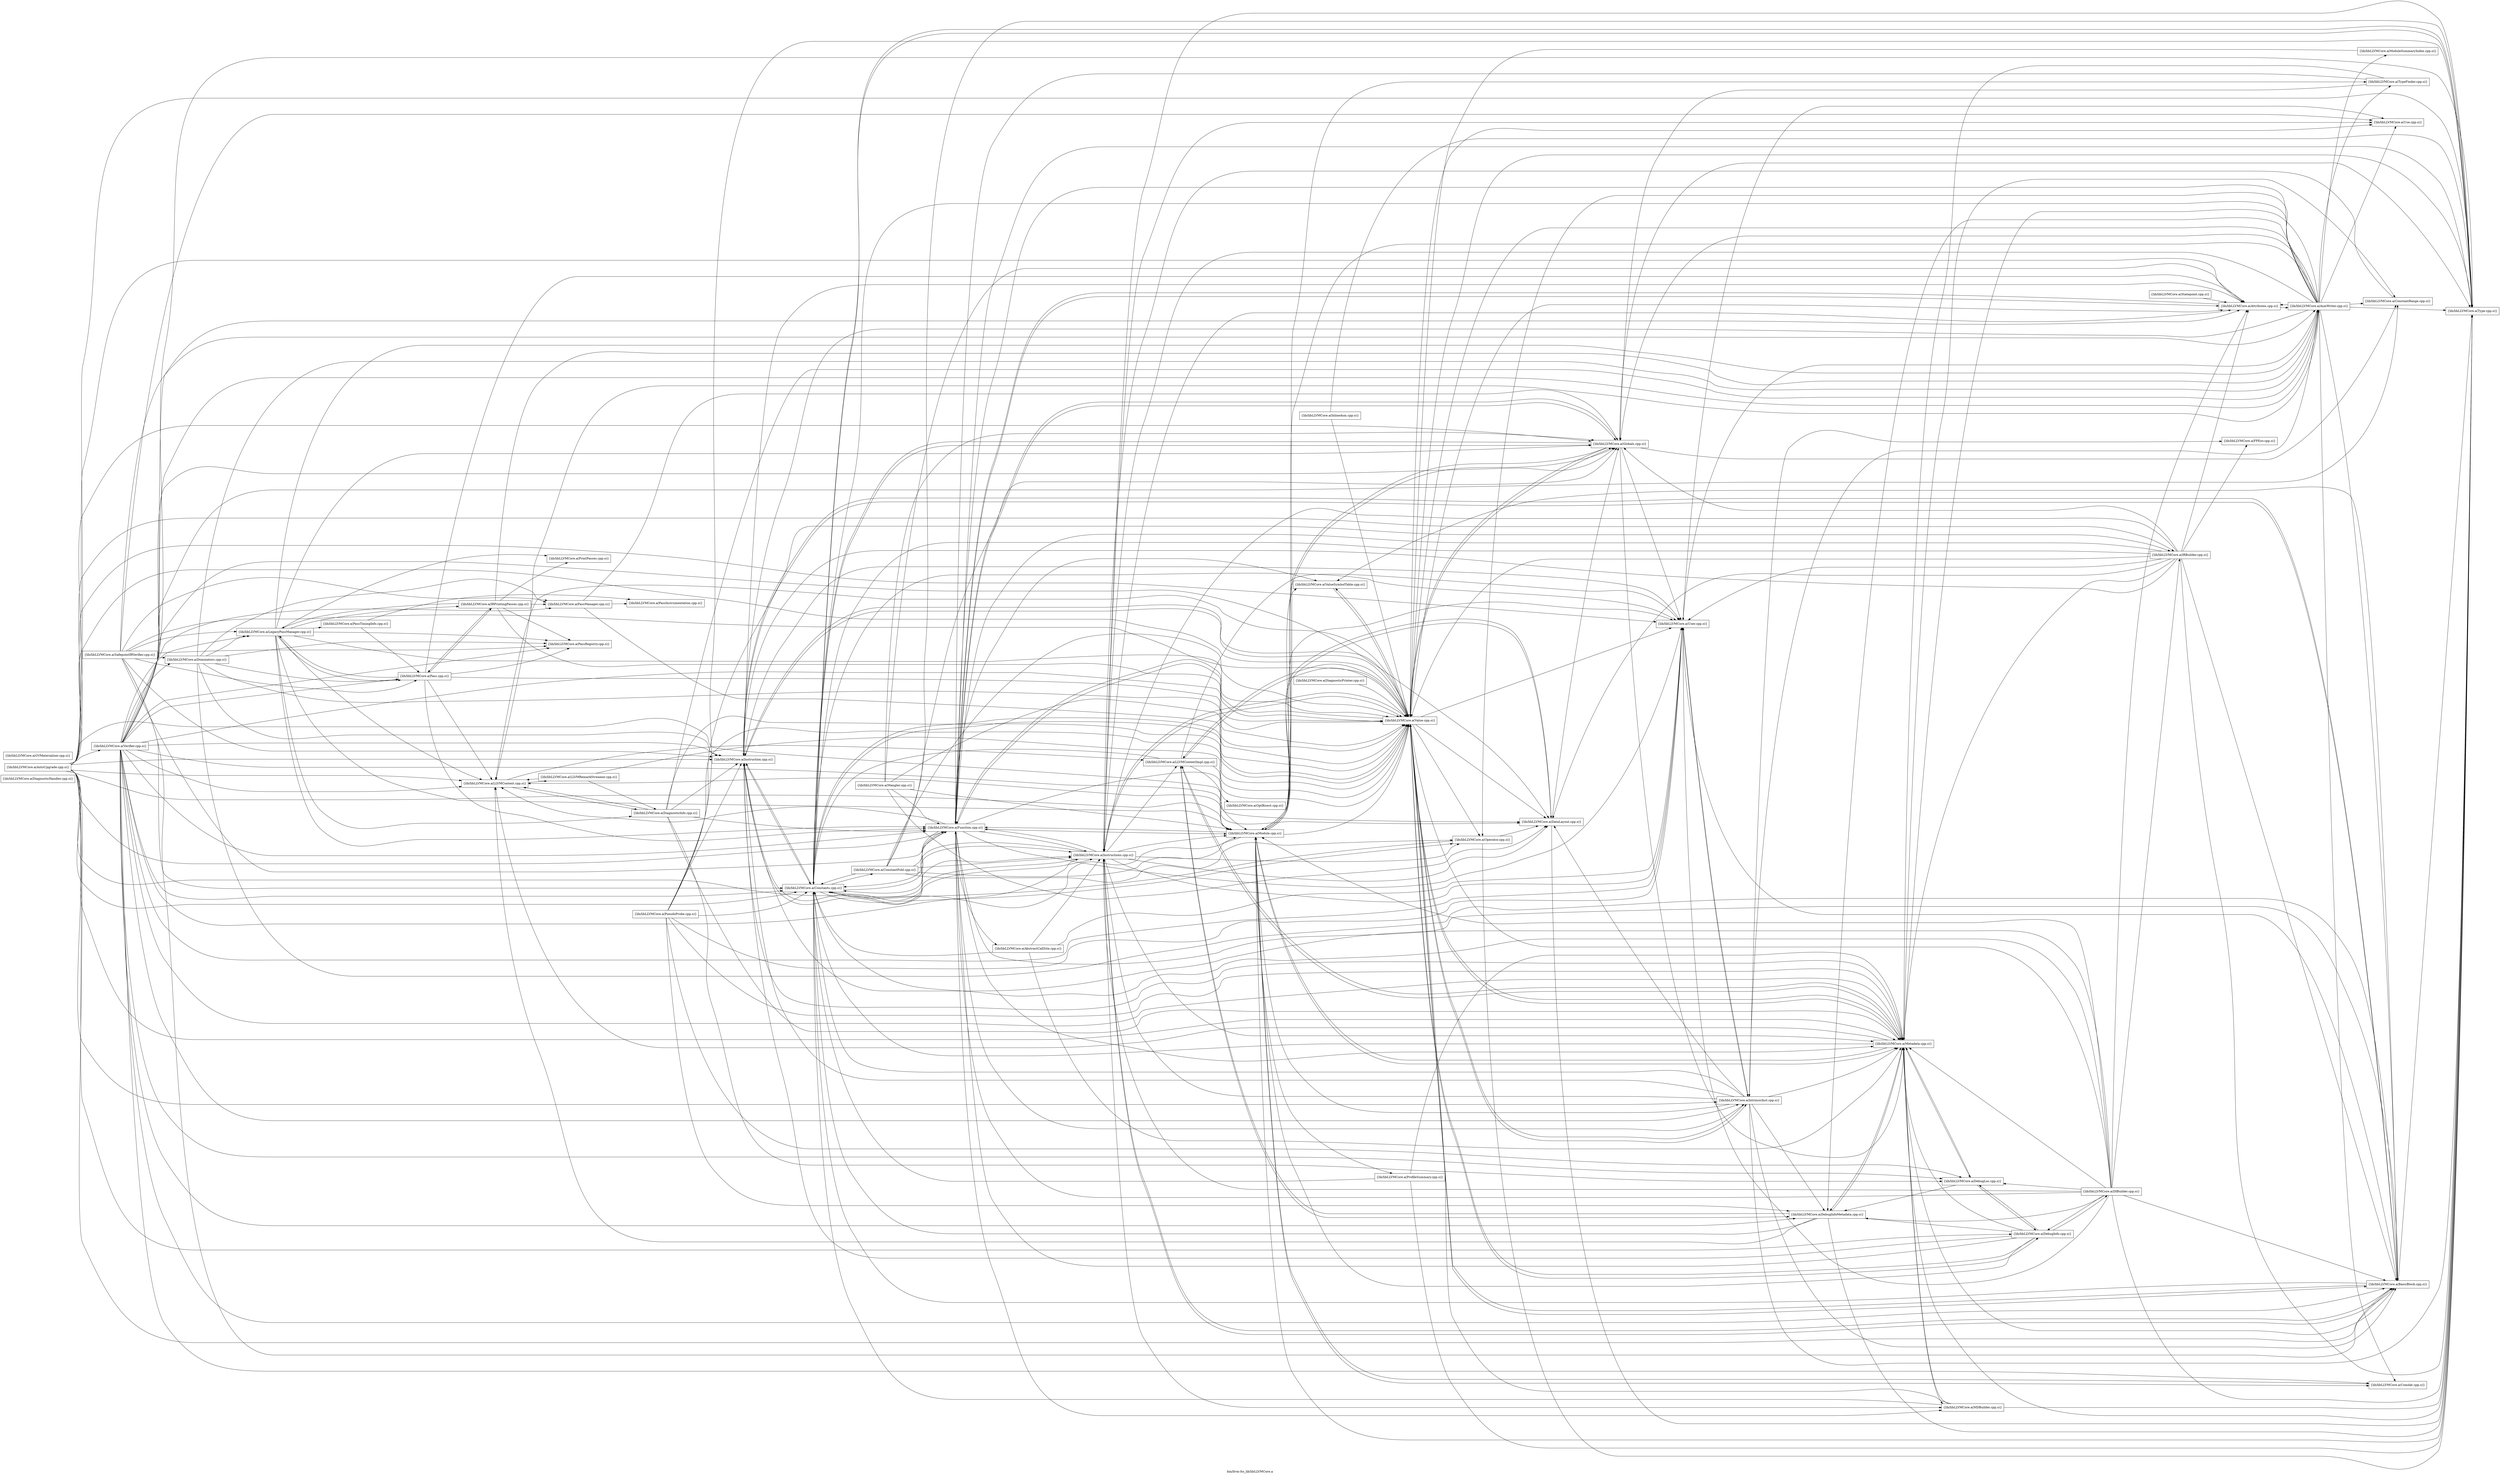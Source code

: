 digraph "bin/llvm-lto_lib/libLLVMCore.a" {
	label="bin/llvm-lto_lib/libLLVMCore.a";
	rankdir=LR;

	Node0x55d60f3eccb8 [shape=record,shape=box,group=0,label="{lib/libLLVMCore.a(DiagnosticHandler.cpp.o)}"];
	Node0x55d60f3fff98 [shape=record,shape=box,group=0,label="{lib/libLLVMCore.a(LLVMContext.cpp.o)}"];
	Node0x55d60f3fff98 -> Node0x55d60f3eff58;
	Node0x55d60f3fff98 -> Node0x55d60f3fdbf8;
	Node0x55d60f3fff98 -> Node0x55d60f3fe378;
	Node0x55d60f3fb7b8 [shape=record,shape=box,group=0,label="{lib/libLLVMCore.a(Module.cpp.o)}"];
	Node0x55d60f3fb7b8 -> Node0x55d60f3f8c98;
	Node0x55d60f3fb7b8 -> Node0x55d60f3f7ca8;
	Node0x55d60f3fb7b8 -> Node0x55d60f3ed2a8;
	Node0x55d60f3fb7b8 -> Node0x55d60f3eeb08;
	Node0x55d60f3fb7b8 -> Node0x55d60f3ff4f8;
	Node0x55d60f3fb7b8 -> Node0x55d60f3fff98;
	Node0x55d60f3fb7b8 -> Node0x55d60f3fae58;
	Node0x55d60f3fb7b8 -> Node0x55d60f407478;
	Node0x55d60f3fb7b8 -> Node0x55d60f408558;
	Node0x55d60f3fb7b8 -> Node0x55d60f408d78;
	Node0x55d60f3fb7b8 -> Node0x55d60f409368;
	Node0x55d60f3fb7b8 -> Node0x55d60f400128;
	Node0x55d60f3fb7b8 -> Node0x55d60f3ffe58;
	Node0x55d60f4000d8 [shape=record,shape=box,group=0,label="{lib/libLLVMCore.a(Verifier.cpp.o)}"];
	Node0x55d60f4000d8 -> Node0x55d60f3fa818;
	Node0x55d60f4000d8 -> Node0x55d60f3fa048;
	Node0x55d60f4000d8 -> Node0x55d60f3f90f8;
	Node0x55d60f4000d8 -> Node0x55d60f3f8c98;
	Node0x55d60f4000d8 -> Node0x55d60f3f8568;
	Node0x55d60f4000d8 -> Node0x55d60f3f7ca8;
	Node0x55d60f4000d8 -> Node0x55d60f3ed2a8;
	Node0x55d60f4000d8 -> Node0x55d60f3edbb8;
	Node0x55d60f4000d8 -> Node0x55d60f3ebf98;
	Node0x55d60f4000d8 -> Node0x55d60f3f0688;
	Node0x55d60f4000d8 -> Node0x55d60f3eeb08;
	Node0x55d60f4000d8 -> Node0x55d60f3ff4f8;
	Node0x55d60f4000d8 -> Node0x55d60f401348;
	Node0x55d60f4000d8 -> Node0x55d60f4006c8;
	Node0x55d60f4000d8 -> Node0x55d60f400df8;
	Node0x55d60f4000d8 -> Node0x55d60f3fff98;
	Node0x55d60f4000d8 -> Node0x55d60f3fe968;
	Node0x55d60f4000d8 -> Node0x55d60f3fae58;
	Node0x55d60f4000d8 -> Node0x55d60f3fb7b8;
	Node0x55d60f4000d8 -> Node0x55d60f3fd158;
	Node0x55d60f4000d8 -> Node0x55d60f405c68;
	Node0x55d60f4000d8 -> Node0x55d60f4060c8;
	Node0x55d60f4000d8 -> Node0x55d60f408558;
	Node0x55d60f4000d8 -> Node0x55d60f409368;
	Node0x55d60f4000d8 -> Node0x55d60f400128;
	Node0x55d60f3fe968 [shape=record,shape=box,group=0,label="{lib/libLLVMCore.a(LegacyPassManager.cpp.o)}"];
	Node0x55d60f3fe968 -> Node0x55d60f3fa818;
	Node0x55d60f3fe968 -> Node0x55d60f3eff58;
	Node0x55d60f3fe968 -> Node0x55d60f3eeb08;
	Node0x55d60f3fe968 -> Node0x55d60f3ff4f8;
	Node0x55d60f3fe968 -> Node0x55d60f3fdec8;
	Node0x55d60f3fe968 -> Node0x55d60f3fff98;
	Node0x55d60f3fe968 -> Node0x55d60f3fb7b8;
	Node0x55d60f3fe968 -> Node0x55d60f3fd158;
	Node0x55d60f3fe968 -> Node0x55d60f4060c8;
	Node0x55d60f3fe968 -> Node0x55d60f407248;
	Node0x55d60f3fe968 -> Node0x55d60f406d98;
	Node0x55d60f3fe968 -> Node0x55d60f400128;
	Node0x55d60f3fd158 [shape=record,shape=box,group=0,label="{lib/libLLVMCore.a(Pass.cpp.o)}"];
	Node0x55d60f3fd158 -> Node0x55d60f3fa048;
	Node0x55d60f3fd158 -> Node0x55d60f3eeb08;
	Node0x55d60f3fd158 -> Node0x55d60f3fdec8;
	Node0x55d60f3fd158 -> Node0x55d60f3fff98;
	Node0x55d60f3fd158 -> Node0x55d60f3fe968;
	Node0x55d60f3fd158 -> Node0x55d60f4060c8;
	Node0x55d60f3fd158 -> Node0x55d60f400128;
	Node0x55d60f400128 [shape=record,shape=box,group=0,label="{lib/libLLVMCore.a(Value.cpp.o)}"];
	Node0x55d60f400128 -> Node0x55d60f3fa048;
	Node0x55d60f400128 -> Node0x55d60f3f90f8;
	Node0x55d60f400128 -> Node0x55d60f3f7ca8;
	Node0x55d60f400128 -> Node0x55d60f3ed2a8;
	Node0x55d60f400128 -> Node0x55d60f3edf28;
	Node0x55d60f400128 -> Node0x55d60f3eeb08;
	Node0x55d60f400128 -> Node0x55d60f3ff4f8;
	Node0x55d60f400128 -> Node0x55d60f401348;
	Node0x55d60f400128 -> Node0x55d60f4006c8;
	Node0x55d60f400128 -> Node0x55d60f400df8;
	Node0x55d60f400128 -> Node0x55d60f3fff98;
	Node0x55d60f400128 -> Node0x55d60f3fdbf8;
	Node0x55d60f400128 -> Node0x55d60f3fae58;
	Node0x55d60f400128 -> Node0x55d60f3fc708;
	Node0x55d60f400128 -> Node0x55d60f408558;
	Node0x55d60f400128 -> Node0x55d60f408be8;
	Node0x55d60f400128 -> Node0x55d60f409368;
	Node0x55d60f400128 -> Node0x55d60f3ffe58;
	Node0x55d60f3fa048 [shape=record,shape=box,group=0,label="{lib/libLLVMCore.a(Attributes.cpp.o)}"];
	Node0x55d60f3fa048 -> Node0x55d60f3fa818;
	Node0x55d60f3fa048 -> Node0x55d60f3eeb08;
	Node0x55d60f3f7ca8 [shape=record,shape=box,group=0,label="{lib/libLLVMCore.a(Constants.cpp.o)}"];
	Node0x55d60f3f7ca8 -> Node0x55d60f3f4418;
	Node0x55d60f3f7ca8 -> Node0x55d60f3eeb08;
	Node0x55d60f3f7ca8 -> Node0x55d60f3ff4f8;
	Node0x55d60f3f7ca8 -> Node0x55d60f401348;
	Node0x55d60f3f7ca8 -> Node0x55d60f4006c8;
	Node0x55d60f3f7ca8 -> Node0x55d60f3fc708;
	Node0x55d60f3f7ca8 -> Node0x55d60f408558;
	Node0x55d60f3f7ca8 -> Node0x55d60f409368;
	Node0x55d60f3f7ca8 -> Node0x55d60f400128;
	Node0x55d60f3ff8b8 [shape=record,shape=box,group=0,label="{lib/libLLVMCore.a(Mangler.cpp.o)}"];
	Node0x55d60f3ff8b8 -> Node0x55d60f3fa048;
	Node0x55d60f3ff8b8 -> Node0x55d60f3ed2a8;
	Node0x55d60f3ff8b8 -> Node0x55d60f3eeb08;
	Node0x55d60f3ff8b8 -> Node0x55d60f3ff4f8;
	Node0x55d60f3ff8b8 -> Node0x55d60f3fb7b8;
	Node0x55d60f3ff8b8 -> Node0x55d60f400128;
	Node0x55d60f3fae58 [shape=record,shape=box,group=0,label="{lib/libLLVMCore.a(Metadata.cpp.o)}"];
	Node0x55d60f3fae58 -> Node0x55d60f3f8568;
	Node0x55d60f3fae58 -> Node0x55d60f3f7ca8;
	Node0x55d60f3fae58 -> Node0x55d60f3edbb8;
	Node0x55d60f3fae58 -> Node0x55d60f3ebf98;
	Node0x55d60f3fae58 -> Node0x55d60f3fff98;
	Node0x55d60f3fae58 -> Node0x55d60f3fdbf8;
	Node0x55d60f3fae58 -> Node0x55d60f3ff0e8;
	Node0x55d60f3fae58 -> Node0x55d60f3fb7b8;
	Node0x55d60f3fae58 -> Node0x55d60f408558;
	Node0x55d60f3fae58 -> Node0x55d60f400128;
	Node0x55d60f3ed2a8 [shape=record,shape=box,group=0,label="{lib/libLLVMCore.a(DataLayout.cpp.o)}"];
	Node0x55d60f3ed2a8 -> Node0x55d60f3ff4f8;
	Node0x55d60f3ed2a8 -> Node0x55d60f3fb7b8;
	Node0x55d60f3ed2a8 -> Node0x55d60f408558;
	Node0x55d60f3eff58 [shape=record,shape=box,group=0,label="{lib/libLLVMCore.a(DiagnosticInfo.cpp.o)}"];
	Node0x55d60f3eff58 -> Node0x55d60f3fa818;
	Node0x55d60f3eff58 -> Node0x55d60f3ebf98;
	Node0x55d60f3eff58 -> Node0x55d60f3eeb08;
	Node0x55d60f3eff58 -> Node0x55d60f401348;
	Node0x55d60f3eff58 -> Node0x55d60f3fff98;
	Node0x55d60f3eff58 -> Node0x55d60f3fae58;
	Node0x55d60f3eff58 -> Node0x55d60f400128;
	Node0x55d60f3eeb08 [shape=record,shape=box,group=0,label="{lib/libLLVMCore.a(Function.cpp.o)}"];
	Node0x55d60f3eeb08 -> Node0x55d60f3fa048;
	Node0x55d60f3eeb08 -> Node0x55d60f3f90f8;
	Node0x55d60f3eeb08 -> Node0x55d60f3f7ca8;
	Node0x55d60f3eeb08 -> Node0x55d60f3ed2a8;
	Node0x55d60f3eeb08 -> Node0x55d60f3fee68;
	Node0x55d60f3eeb08 -> Node0x55d60f3ff4f8;
	Node0x55d60f3eeb08 -> Node0x55d60f4006c8;
	Node0x55d60f3eeb08 -> Node0x55d60f400df8;
	Node0x55d60f3eeb08 -> Node0x55d60f3fff98;
	Node0x55d60f3eeb08 -> Node0x55d60f3ff0e8;
	Node0x55d60f3eeb08 -> Node0x55d60f3fae58;
	Node0x55d60f3eeb08 -> Node0x55d60f3fb7b8;
	Node0x55d60f3eeb08 -> Node0x55d60f408558;
	Node0x55d60f3eeb08 -> Node0x55d60f409368;
	Node0x55d60f3eeb08 -> Node0x55d60f400128;
	Node0x55d60f3eeb08 -> Node0x55d60f3ffe58;
	Node0x55d60f3ff4f8 [shape=record,shape=box,group=0,label="{lib/libLLVMCore.a(Globals.cpp.o)}"];
	Node0x55d60f3ff4f8 -> Node0x55d60f3f8568;
	Node0x55d60f3ff4f8 -> Node0x55d60f3f7ca8;
	Node0x55d60f3ff4f8 -> Node0x55d60f3eeb08;
	Node0x55d60f3ff4f8 -> Node0x55d60f3fae58;
	Node0x55d60f3ff4f8 -> Node0x55d60f3fb7b8;
	Node0x55d60f3ff4f8 -> Node0x55d60f408558;
	Node0x55d60f3ff4f8 -> Node0x55d60f409368;
	Node0x55d60f3ff4f8 -> Node0x55d60f400128;
	Node0x55d60f3fd8d8 [shape=record,shape=box,group=0,label="{lib/libLLVMCore.a(IRBuilder.cpp.o)}"];
	Node0x55d60f3fd8d8 -> Node0x55d60f3fa048;
	Node0x55d60f3fd8d8 -> Node0x55d60f3f90f8;
	Node0x55d60f3fd8d8 -> Node0x55d60f3f7ca8;
	Node0x55d60f3fd8d8 -> Node0x55d60f3ed2a8;
	Node0x55d60f3fd8d8 -> Node0x55d60f3eeb08;
	Node0x55d60f3fd8d8 -> Node0x55d60f3ff4f8;
	Node0x55d60f3fd8d8 -> Node0x55d60f3fe5f8;
	Node0x55d60f3fd8d8 -> Node0x55d60f401348;
	Node0x55d60f3fd8d8 -> Node0x55d60f4006c8;
	Node0x55d60f3fd8d8 -> Node0x55d60f3fae58;
	Node0x55d60f3fd8d8 -> Node0x55d60f408558;
	Node0x55d60f3fd8d8 -> Node0x55d60f409368;
	Node0x55d60f3fd8d8 -> Node0x55d60f400128;
	Node0x55d60f401fc8 [shape=record,shape=box,group=0,label="{lib/libLLVMCore.a(InlineAsm.cpp.o)}"];
	Node0x55d60f401fc8 -> Node0x55d60f408558;
	Node0x55d60f401fc8 -> Node0x55d60f400128;
	Node0x55d60f401348 [shape=record,shape=box,group=0,label="{lib/libLLVMCore.a(Instruction.cpp.o)}"];
	Node0x55d60f401348 -> Node0x55d60f3fa048;
	Node0x55d60f401348 -> Node0x55d60f3f90f8;
	Node0x55d60f401348 -> Node0x55d60f3f7ca8;
	Node0x55d60f401348 -> Node0x55d60f4006c8;
	Node0x55d60f401348 -> Node0x55d60f3fae58;
	Node0x55d60f401348 -> Node0x55d60f409368;
	Node0x55d60f401348 -> Node0x55d60f400128;
	Node0x55d60f4006c8 [shape=record,shape=box,group=0,label="{lib/libLLVMCore.a(Instructions.cpp.o)}"];
	Node0x55d60f4006c8 -> Node0x55d60f3fa048;
	Node0x55d60f4006c8 -> Node0x55d60f3f90f8;
	Node0x55d60f4006c8 -> Node0x55d60f3f7ca8;
	Node0x55d60f4006c8 -> Node0x55d60f3ed2a8;
	Node0x55d60f4006c8 -> Node0x55d60f3eeb08;
	Node0x55d60f4006c8 -> Node0x55d60f401348;
	Node0x55d60f4006c8 -> Node0x55d60f3fdbf8;
	Node0x55d60f4006c8 -> Node0x55d60f3ff0e8;
	Node0x55d60f4006c8 -> Node0x55d60f3fae58;
	Node0x55d60f4006c8 -> Node0x55d60f3fb7b8;
	Node0x55d60f4006c8 -> Node0x55d60f3fc708;
	Node0x55d60f4006c8 -> Node0x55d60f408558;
	Node0x55d60f4006c8 -> Node0x55d60f408be8;
	Node0x55d60f4006c8 -> Node0x55d60f409368;
	Node0x55d60f4006c8 -> Node0x55d60f400128;
	Node0x55d60f408558 [shape=record,shape=box,group=0,label="{lib/libLLVMCore.a(Type.cpp.o)}"];
	Node0x55d60f408558 -> Node0x55d60f3f7ca8;
	Node0x55d60f409368 [shape=record,shape=box,group=0,label="{lib/libLLVMCore.a(User.cpp.o)}"];
	Node0x55d60f409368 -> Node0x55d60f400df8;
	Node0x55d60f409368 -> Node0x55d60f408be8;
	Node0x55d60f3f90f8 [shape=record,shape=box,group=0,label="{lib/libLLVMCore.a(BasicBlock.cpp.o)}"];
	Node0x55d60f3f90f8 -> Node0x55d60f3f7ca8;
	Node0x55d60f3f90f8 -> Node0x55d60f401348;
	Node0x55d60f3f90f8 -> Node0x55d60f4006c8;
	Node0x55d60f3f90f8 -> Node0x55d60f3fae58;
	Node0x55d60f3f90f8 -> Node0x55d60f408558;
	Node0x55d60f3f90f8 -> Node0x55d60f409368;
	Node0x55d60f3f90f8 -> Node0x55d60f400128;
	Node0x55d60f3f90f8 -> Node0x55d60f3ffe58;
	Node0x55d60f400df8 [shape=record,shape=box,group=0,label="{lib/libLLVMCore.a(IntrinsicInst.cpp.o)}"];
	Node0x55d60f400df8 -> Node0x55d60f3f90f8;
	Node0x55d60f400df8 -> Node0x55d60f3f7ca8;
	Node0x55d60f400df8 -> Node0x55d60f3ed2a8;
	Node0x55d60f400df8 -> Node0x55d60f3edbb8;
	Node0x55d60f400df8 -> Node0x55d60f3fe5f8;
	Node0x55d60f400df8 -> Node0x55d60f401348;
	Node0x55d60f400df8 -> Node0x55d60f4006c8;
	Node0x55d60f400df8 -> Node0x55d60f3fae58;
	Node0x55d60f400df8 -> Node0x55d60f3fb7b8;
	Node0x55d60f400df8 -> Node0x55d60f408558;
	Node0x55d60f400df8 -> Node0x55d60f409368;
	Node0x55d60f400df8 -> Node0x55d60f400128;
	Node0x55d60f3fc708 [shape=record,shape=box,group=0,label="{lib/libLLVMCore.a(Operator.cpp.o)}"];
	Node0x55d60f3fc708 -> Node0x55d60f3f7ca8;
	Node0x55d60f3fc708 -> Node0x55d60f3ed2a8;
	Node0x55d60f3fc708 -> Node0x55d60f408558;
	Node0x55d60f3edbb8 [shape=record,shape=box,group=0,label="{lib/libLLVMCore.a(DebugInfoMetadata.cpp.o)}"];
	Node0x55d60f3edbb8 -> Node0x55d60f3f7ca8;
	Node0x55d60f3edbb8 -> Node0x55d60f3fff98;
	Node0x55d60f3edbb8 -> Node0x55d60f3fdbf8;
	Node0x55d60f3edbb8 -> Node0x55d60f3fae58;
	Node0x55d60f3edbb8 -> Node0x55d60f408558;
	Node0x55d60f3f8568 [shape=record,shape=box,group=0,label="{lib/libLLVMCore.a(ConstantRange.cpp.o)}"];
	Node0x55d60f3f8568 -> Node0x55d60f4006c8;
	Node0x55d60f4060c8 [shape=record,shape=box,group=0,label="{lib/libLLVMCore.a(PassRegistry.cpp.o)}"];
	Node0x55d60f3ebf98 [shape=record,shape=box,group=0,label="{lib/libLLVMCore.a(DebugLoc.cpp.o)}"];
	Node0x55d60f3ebf98 -> Node0x55d60f3edf28;
	Node0x55d60f3ebf98 -> Node0x55d60f3edbb8;
	Node0x55d60f3ebf98 -> Node0x55d60f3fae58;
	Node0x55d60f3f0688 [shape=record,shape=box,group=0,label="{lib/libLLVMCore.a(Dominators.cpp.o)}"];
	Node0x55d60f3f0688 -> Node0x55d60f3fa818;
	Node0x55d60f3f0688 -> Node0x55d60f3f90f8;
	Node0x55d60f3f0688 -> Node0x55d60f401348;
	Node0x55d60f3f0688 -> Node0x55d60f3fe968;
	Node0x55d60f3f0688 -> Node0x55d60f3fd158;
	Node0x55d60f3f0688 -> Node0x55d60f405c68;
	Node0x55d60f3f0688 -> Node0x55d60f4060c8;
	Node0x55d60f3f0688 -> Node0x55d60f400128;
	Node0x55d60f408be8 [shape=record,shape=box,group=0,label="{lib/libLLVMCore.a(Use.cpp.o)}"];
	Node0x55d60f3f97d8 [shape=record,shape=box,group=0,label="{lib/libLLVMCore.a(AutoUpgrade.cpp.o)}"];
	Node0x55d60f3f97d8 -> Node0x55d60f3fa048;
	Node0x55d60f3f97d8 -> Node0x55d60f3f90f8;
	Node0x55d60f3f97d8 -> Node0x55d60f3f7ca8;
	Node0x55d60f3f97d8 -> Node0x55d60f3ed2a8;
	Node0x55d60f3f97d8 -> Node0x55d60f3edf28;
	Node0x55d60f3f97d8 -> Node0x55d60f3eeb08;
	Node0x55d60f3f97d8 -> Node0x55d60f3ff4f8;
	Node0x55d60f3f97d8 -> Node0x55d60f3fd8d8;
	Node0x55d60f3f97d8 -> Node0x55d60f401348;
	Node0x55d60f3f97d8 -> Node0x55d60f4006c8;
	Node0x55d60f3f97d8 -> Node0x55d60f400df8;
	Node0x55d60f3f97d8 -> Node0x55d60f3fff98;
	Node0x55d60f3f97d8 -> Node0x55d60f3fae58;
	Node0x55d60f3f97d8 -> Node0x55d60f3fb7b8;
	Node0x55d60f3f97d8 -> Node0x55d60f408558;
	Node0x55d60f3f97d8 -> Node0x55d60f409368;
	Node0x55d60f3f97d8 -> Node0x55d60f400128;
	Node0x55d60f3f97d8 -> Node0x55d60f4000d8;
	Node0x55d60f3edf28 [shape=record,shape=box,group=0,label="{lib/libLLVMCore.a(DebugInfo.cpp.o)}"];
	Node0x55d60f3edf28 -> Node0x55d60f3f41e8;
	Node0x55d60f3edf28 -> Node0x55d60f3edbb8;
	Node0x55d60f3edf28 -> Node0x55d60f3ebf98;
	Node0x55d60f3edf28 -> Node0x55d60f3eeb08;
	Node0x55d60f3edf28 -> Node0x55d60f401348;
	Node0x55d60f3edf28 -> Node0x55d60f3fae58;
	Node0x55d60f3edf28 -> Node0x55d60f3fb7b8;
	Node0x55d60f3edf28 -> Node0x55d60f400128;
	Node0x55d60f3ffae8 [shape=record,shape=box,group=0,label="{lib/libLLVMCore.a(GVMaterializer.cpp.o)}"];
	Node0x55d60f3fbf88 [shape=record,shape=box,group=0,label="{lib/libLLVMCore.a(ModuleSummaryIndex.cpp.o)}"];
	Node0x55d60f3fbf88 -> Node0x55d60f400128;
	Node0x55d60f3f8c98 [shape=record,shape=box,group=0,label="{lib/libLLVMCore.a(Comdat.cpp.o)}"];
	Node0x55d60f3f8c98 -> Node0x55d60f3fb7b8;
	Node0x55d60f3fa818 [shape=record,shape=box,group=0,label="{lib/libLLVMCore.a(AsmWriter.cpp.o)}"];
	Node0x55d60f3fa818 -> Node0x55d60f3fa048;
	Node0x55d60f3fa818 -> Node0x55d60f3f90f8;
	Node0x55d60f3fa818 -> Node0x55d60f3f8c98;
	Node0x55d60f3fa818 -> Node0x55d60f3f8568;
	Node0x55d60f3fa818 -> Node0x55d60f3f7ca8;
	Node0x55d60f3fa818 -> Node0x55d60f3edbb8;
	Node0x55d60f3fa818 -> Node0x55d60f3eeb08;
	Node0x55d60f3fa818 -> Node0x55d60f3ff4f8;
	Node0x55d60f3fa818 -> Node0x55d60f401348;
	Node0x55d60f3fa818 -> Node0x55d60f4006c8;
	Node0x55d60f3fa818 -> Node0x55d60f400df8;
	Node0x55d60f3fa818 -> Node0x55d60f3fff98;
	Node0x55d60f3fa818 -> Node0x55d60f3fae58;
	Node0x55d60f3fa818 -> Node0x55d60f3fb7b8;
	Node0x55d60f3fa818 -> Node0x55d60f3fbf88;
	Node0x55d60f3fa818 -> Node0x55d60f3fc708;
	Node0x55d60f3fa818 -> Node0x55d60f408558;
	Node0x55d60f3fa818 -> Node0x55d60f408d78;
	Node0x55d60f3fa818 -> Node0x55d60f408be8;
	Node0x55d60f3fa818 -> Node0x55d60f409368;
	Node0x55d60f3fa818 -> Node0x55d60f400128;
	Node0x55d60f406d98 [shape=record,shape=box,group=0,label="{lib/libLLVMCore.a(PrintPasses.cpp.o)}"];
	Node0x55d60f3fdec8 [shape=record,shape=box,group=0,label="{lib/libLLVMCore.a(IRPrintingPasses.cpp.o)}"];
	Node0x55d60f3fdec8 -> Node0x55d60f3fa818;
	Node0x55d60f3fdec8 -> Node0x55d60f3fe968;
	Node0x55d60f3fdec8 -> Node0x55d60f3fd158;
	Node0x55d60f3fdec8 -> Node0x55d60f405c68;
	Node0x55d60f3fdec8 -> Node0x55d60f4060c8;
	Node0x55d60f3fdec8 -> Node0x55d60f406d98;
	Node0x55d60f3fdec8 -> Node0x55d60f400128;
	Node0x55d60f407248 [shape=record,shape=box,group=0,label="{lib/libLLVMCore.a(PassTimingInfo.cpp.o)}"];
	Node0x55d60f407248 -> Node0x55d60f3fd158;
	Node0x55d60f407248 -> Node0x55d60f405a38;
	Node0x55d60f3ff0e8 [shape=record,shape=box,group=0,label="{lib/libLLVMCore.a(MDBuilder.cpp.o)}"];
	Node0x55d60f3ff0e8 -> Node0x55d60f3f7ca8;
	Node0x55d60f3ff0e8 -> Node0x55d60f3fae58;
	Node0x55d60f3ff0e8 -> Node0x55d60f408558;
	Node0x55d60f3ff0e8 -> Node0x55d60f400128;
	Node0x55d60f405c68 [shape=record,shape=box,group=0,label="{lib/libLLVMCore.a(PassManager.cpp.o)}"];
	Node0x55d60f405c68 -> Node0x55d60f3ff4f8;
	Node0x55d60f405c68 -> Node0x55d60f405a38;
	Node0x55d60f405c68 -> Node0x55d60f400128;
	Node0x55d60f3f41e8 [shape=record,shape=box,group=0,label="{lib/libLLVMCore.a(DIBuilder.cpp.o)}"];
	Node0x55d60f3f41e8 -> Node0x55d60f3fa048;
	Node0x55d60f3f41e8 -> Node0x55d60f3f90f8;
	Node0x55d60f3f41e8 -> Node0x55d60f3f7ca8;
	Node0x55d60f3f41e8 -> Node0x55d60f3edf28;
	Node0x55d60f3f41e8 -> Node0x55d60f3edbb8;
	Node0x55d60f3f41e8 -> Node0x55d60f3ebf98;
	Node0x55d60f3f41e8 -> Node0x55d60f3eeb08;
	Node0x55d60f3f41e8 -> Node0x55d60f3fd8d8;
	Node0x55d60f3f41e8 -> Node0x55d60f401348;
	Node0x55d60f3f41e8 -> Node0x55d60f4006c8;
	Node0x55d60f3f41e8 -> Node0x55d60f3fae58;
	Node0x55d60f3f41e8 -> Node0x55d60f3fb7b8;
	Node0x55d60f3f41e8 -> Node0x55d60f408558;
	Node0x55d60f3f41e8 -> Node0x55d60f409368;
	Node0x55d60f3f41e8 -> Node0x55d60f400128;
	Node0x55d60f408d78 [shape=record,shape=box,group=0,label="{lib/libLLVMCore.a(TypeFinder.cpp.o)}"];
	Node0x55d60f408d78 -> Node0x55d60f3eeb08;
	Node0x55d60f408d78 -> Node0x55d60f3ff4f8;
	Node0x55d60f408d78 -> Node0x55d60f3fae58;
	Node0x55d60f3ffe58 [shape=record,shape=box,group=0,label="{lib/libLLVMCore.a(ValueSymbolTable.cpp.o)}"];
	Node0x55d60f3ffe58 -> Node0x55d60f400128;
	Node0x55d60f3f4418 [shape=record,shape=box,group=0,label="{lib/libLLVMCore.a(ConstantFold.cpp.o)}"];
	Node0x55d60f3f4418 -> Node0x55d60f3f7ca8;
	Node0x55d60f3f4418 -> Node0x55d60f3eeb08;
	Node0x55d60f3f4418 -> Node0x55d60f3ff4f8;
	Node0x55d60f3f4418 -> Node0x55d60f4006c8;
	Node0x55d60f3f4418 -> Node0x55d60f3fb7b8;
	Node0x55d60f3f4418 -> Node0x55d60f3fc708;
	Node0x55d60f3f4418 -> Node0x55d60f408558;
	Node0x55d60f3f4418 -> Node0x55d60f400128;
	Node0x55d60f3fdbf8 [shape=record,shape=box,group=0,label="{lib/libLLVMCore.a(LLVMContextImpl.cpp.o)}"];
	Node0x55d60f3fdbf8 -> Node0x55d60f3f7ca8;
	Node0x55d60f3fdbf8 -> Node0x55d60f3edbb8;
	Node0x55d60f3fdbf8 -> Node0x55d60f3fae58;
	Node0x55d60f3fdbf8 -> Node0x55d60f3fb7b8;
	Node0x55d60f3fdbf8 -> Node0x55d60f3fce88;
	Node0x55d60f3fdbf8 -> Node0x55d60f409368;
	Node0x55d60f3fdbf8 -> Node0x55d60f400128;
	Node0x55d60f3efa08 [shape=record,shape=box,group=0,label="{lib/libLLVMCore.a(DiagnosticPrinter.cpp.o)}"];
	Node0x55d60f3efa08 -> Node0x55d60f400128;
	Node0x55d60f3fee68 [shape=record,shape=box,group=0,label="{lib/libLLVMCore.a(AbstractCallSite.cpp.o)}"];
	Node0x55d60f3fee68 -> Node0x55d60f3f7ca8;
	Node0x55d60f3fee68 -> Node0x55d60f4006c8;
	Node0x55d60f3fee68 -> Node0x55d60f3fae58;
	Node0x55d60f3fee68 -> Node0x55d60f409368;
	Node0x55d60f3fe5f8 [shape=record,shape=box,group=0,label="{lib/libLLVMCore.a(FPEnv.cpp.o)}"];
	Node0x55d60f3fe378 [shape=record,shape=box,group=0,label="{lib/libLLVMCore.a(LLVMRemarkStreamer.cpp.o)}"];
	Node0x55d60f3fe378 -> Node0x55d60f3eff58;
	Node0x55d60f3fe378 -> Node0x55d60f3fff98;
	Node0x55d60f3fe378 -> Node0x55d60f400128;
	Node0x55d60f3fce88 [shape=record,shape=box,group=0,label="{lib/libLLVMCore.a(OptBisect.cpp.o)}"];
	Node0x55d60f407478 [shape=record,shape=box,group=0,label="{lib/libLLVMCore.a(ProfileSummary.cpp.o)}"];
	Node0x55d60f407478 -> Node0x55d60f3f7ca8;
	Node0x55d60f407478 -> Node0x55d60f3fae58;
	Node0x55d60f407478 -> Node0x55d60f408558;
	Node0x55d60f405a38 [shape=record,shape=box,group=0,label="{lib/libLLVMCore.a(PassInstrumentation.cpp.o)}"];
	Node0x55d60f3ede38 [shape=record,shape=box,group=0,label="{lib/libLLVMCore.a(Statepoint.cpp.o)}"];
	Node0x55d60f3ede38 -> Node0x55d60f3fa048;
	Node0x55d60f3ecad8 [shape=record,shape=box,group=0,label="{lib/libLLVMCore.a(SafepointIRVerifier.cpp.o)}"];
	Node0x55d60f3ecad8 -> Node0x55d60f3fa818;
	Node0x55d60f3ecad8 -> Node0x55d60f3f90f8;
	Node0x55d60f3ecad8 -> Node0x55d60f3f7ca8;
	Node0x55d60f3ecad8 -> Node0x55d60f3f0688;
	Node0x55d60f3ecad8 -> Node0x55d60f3eeb08;
	Node0x55d60f3ecad8 -> Node0x55d60f401348;
	Node0x55d60f3ecad8 -> Node0x55d60f3fe968;
	Node0x55d60f3ecad8 -> Node0x55d60f3fd158;
	Node0x55d60f3ecad8 -> Node0x55d60f405c68;
	Node0x55d60f3ecad8 -> Node0x55d60f4060c8;
	Node0x55d60f3ecad8 -> Node0x55d60f408be8;
	Node0x55d60f3ecad8 -> Node0x55d60f400128;
	Node0x55d60f40ef48 [shape=record,shape=box,group=0,label="{lib/libLLVMCore.a(PseudoProbe.cpp.o)}"];
	Node0x55d60f40ef48 -> Node0x55d60f3f7ca8;
	Node0x55d60f40ef48 -> Node0x55d60f3edbb8;
	Node0x55d60f40ef48 -> Node0x55d60f3ebf98;
	Node0x55d60f40ef48 -> Node0x55d60f3fd8d8;
	Node0x55d60f40ef48 -> Node0x55d60f401348;
	Node0x55d60f40ef48 -> Node0x55d60f3fae58;
	Node0x55d60f40ef48 -> Node0x55d60f408558;
	Node0x55d60f40ef48 -> Node0x55d60f409368;
	Node0x55d60f40ef48 -> Node0x55d60f400128;
}
